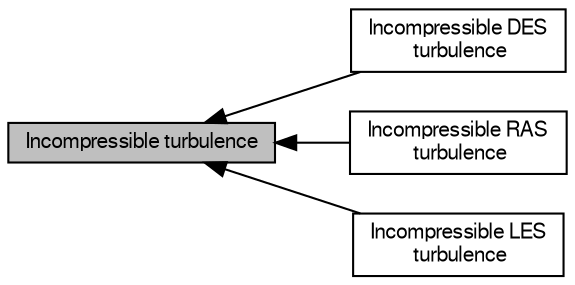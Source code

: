 digraph "Incompressible turbulence"
{
  bgcolor="transparent";
  edge [fontname="FreeSans",fontsize="10",labelfontname="FreeSans",labelfontsize="10"];
  node [fontname="FreeSans",fontsize="10",shape=record];
  rankdir=LR;
  Node0 [label="Incompressible turbulence",height=0.2,width=0.4,color="black", fillcolor="grey75", style="filled", fontcolor="black"];
  Node1 [label="Incompressible DES\l turbulence",height=0.2,width=0.4,color="black",URL="$a21116.html"];
  Node3 [label="Incompressible RAS\l turbulence",height=0.2,width=0.4,color="black",URL="$a21120.html"];
  Node2 [label="Incompressible LES\l turbulence",height=0.2,width=0.4,color="black",URL="$a21117.html"];
  Node0->Node1 [shape=plaintext, dir="back", style="solid"];
  Node0->Node2 [shape=plaintext, dir="back", style="solid"];
  Node0->Node3 [shape=plaintext, dir="back", style="solid"];
}
